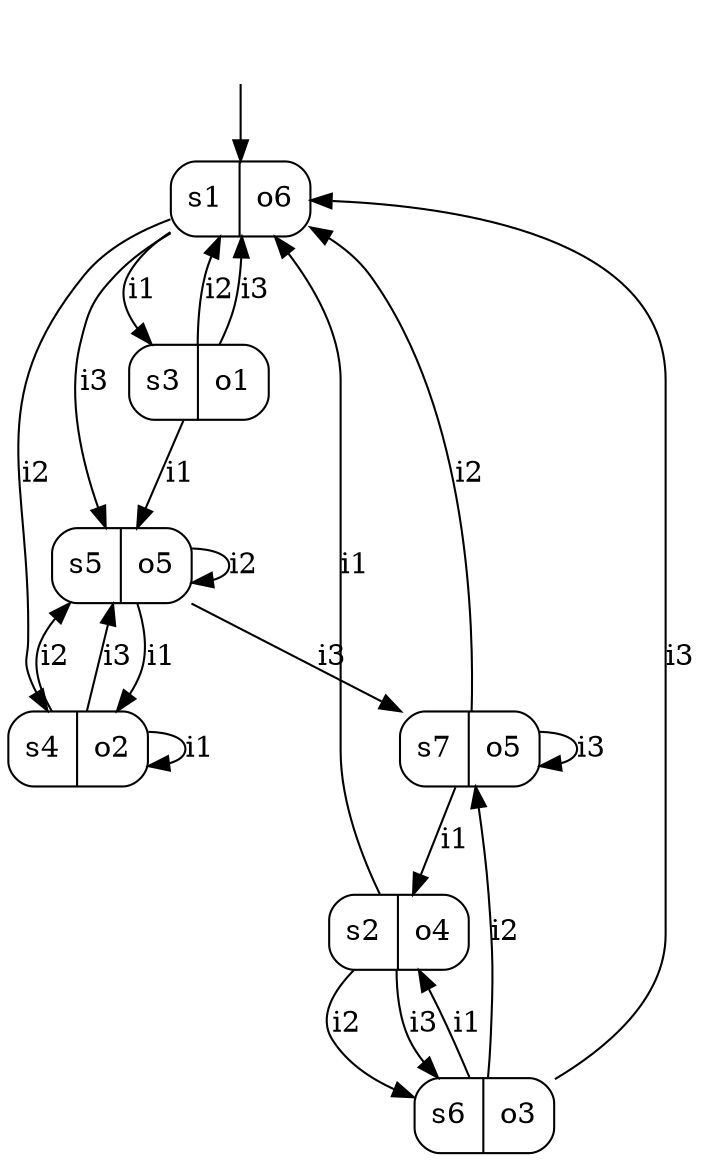 digraph MooreMachine_7States_3Inputs_6Outputs_f30076b1c5744c7eb34f12ad57df472c {
s1 [label="s1|o6", shape=record, style=rounded];
s2 [label="s2|o4", shape=record, style=rounded];
s3 [label="s3|o1", shape=record, style=rounded];
s4 [label="s4|o2", shape=record, style=rounded];
s5 [label="s5|o5", shape=record, style=rounded];
s6 [label="s6|o3", shape=record, style=rounded];
s7 [label="s7|o5", shape=record, style=rounded];
s1 -> s3 [label="i1"];
s1 -> s4 [label="i2"];
s1 -> s5 [label="i3"];
s2 -> s1 [label="i1"];
s2 -> s6 [label="i2"];
s2 -> s6 [label="i3"];
s3 -> s5 [label="i1"];
s3 -> s1 [label="i2"];
s3 -> s1 [label="i3"];
s4 -> s4 [label="i1"];
s4 -> s5 [label="i2"];
s4 -> s5 [label="i3"];
s5 -> s4 [label="i1"];
s5 -> s5 [label="i2"];
s5 -> s7 [label="i3"];
s6 -> s2 [label="i1"];
s6 -> s7 [label="i2"];
s6 -> s1 [label="i3"];
s7 -> s2 [label="i1"];
s7 -> s1 [label="i2"];
s7 -> s7 [label="i3"];
__start0 [shape=none, label=""];
__start0 -> s1 [label=""];
}

